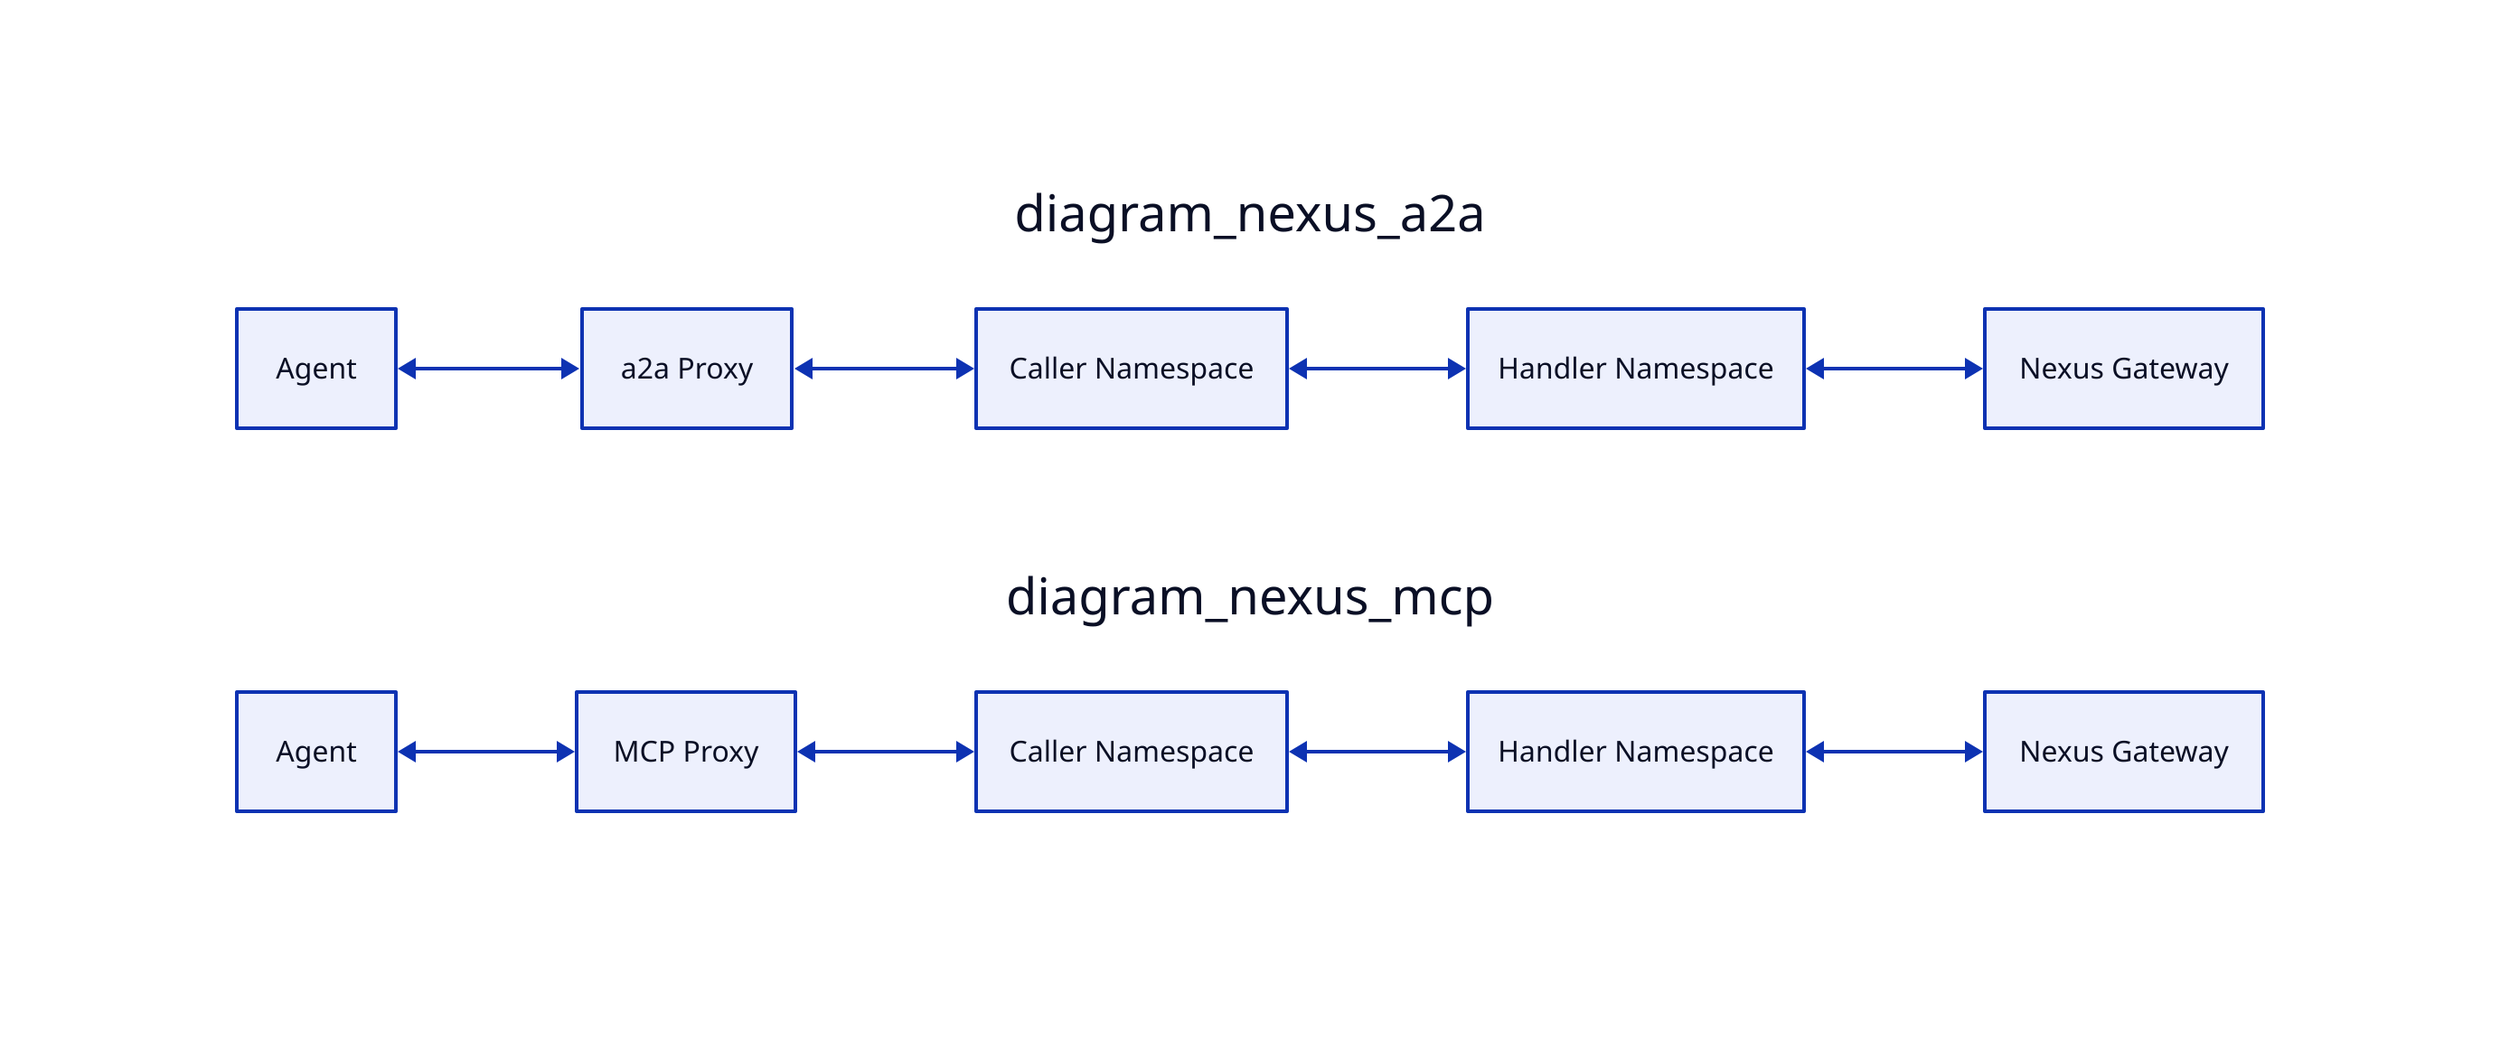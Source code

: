 vars: {
  d2-config: {
    theme-id: 0
  }
}

direction: right


# Messages from nexus-a2a.d2
diagram_nexus_a2a: {
  style.fill: transparent
  style.stroke: transparent
  "Agent" <-> "a2a Proxy"
  "a2a Proxy" <-> "Caller Namespace"
  "Caller Namespace" <-> "Handler Namespace"
  "Handler Namespace" <-> "Nexus Gateway"
}

# Messages from nexus-mcp.d2
diagram_nexus_mcp: {
  style.fill: transparent
  style.stroke: transparent
  "Agent" <-> "MCP Proxy"
  "MCP Proxy" <-> "Caller Namespace"
  "Caller Namespace" <-> "Handler Namespace"
  "Handler Namespace" <-> "Nexus Gateway"
}
